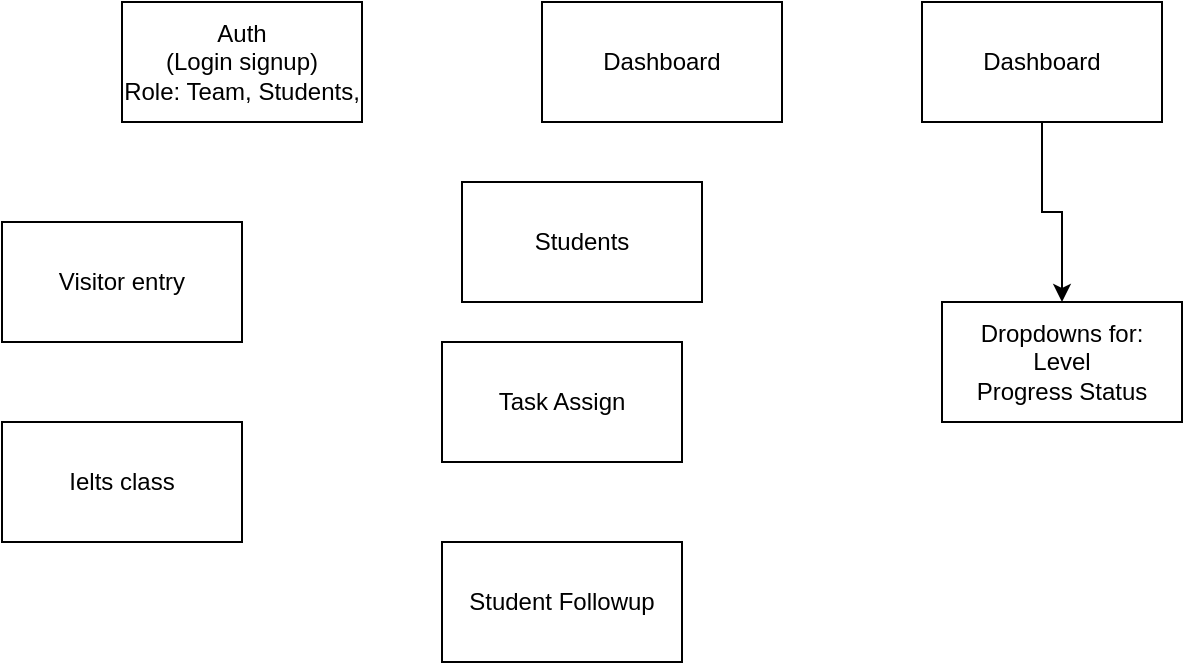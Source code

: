 <mxfile version="23.1.3" type="github">
  <diagram name="Page-1" id="oqGr2nBRPdeLXpQPlahi">
    <mxGraphModel dx="880" dy="426" grid="1" gridSize="10" guides="1" tooltips="1" connect="1" arrows="1" fold="1" page="1" pageScale="1" pageWidth="850" pageHeight="1100" math="0" shadow="0">
      <root>
        <mxCell id="0" />
        <mxCell id="1" parent="0" />
        <mxCell id="wP-FX3WplhOwGdqUjnvO-1" value="Auth&lt;br&gt;(Login signup)&lt;br&gt;Role: Team, Students," style="rounded=0;whiteSpace=wrap;html=1;" vertex="1" parent="1">
          <mxGeometry x="100" y="40" width="120" height="60" as="geometry" />
        </mxCell>
        <mxCell id="wP-FX3WplhOwGdqUjnvO-2" value="Dashboard" style="rounded=0;whiteSpace=wrap;html=1;" vertex="1" parent="1">
          <mxGeometry x="310" y="40" width="120" height="60" as="geometry" />
        </mxCell>
        <mxCell id="wP-FX3WplhOwGdqUjnvO-5" style="edgeStyle=orthogonalEdgeStyle;rounded=0;orthogonalLoop=1;jettySize=auto;html=1;" edge="1" parent="1" source="wP-FX3WplhOwGdqUjnvO-3" target="wP-FX3WplhOwGdqUjnvO-4">
          <mxGeometry relative="1" as="geometry" />
        </mxCell>
        <mxCell id="wP-FX3WplhOwGdqUjnvO-3" value="Dashboard" style="rounded=0;whiteSpace=wrap;html=1;" vertex="1" parent="1">
          <mxGeometry x="500" y="40" width="120" height="60" as="geometry" />
        </mxCell>
        <mxCell id="wP-FX3WplhOwGdqUjnvO-4" value="Dropdowns for:&lt;br&gt;Level&lt;br&gt;Progress Status" style="rounded=0;whiteSpace=wrap;html=1;" vertex="1" parent="1">
          <mxGeometry x="510" y="190" width="120" height="60" as="geometry" />
        </mxCell>
        <mxCell id="wP-FX3WplhOwGdqUjnvO-7" value="Task Assign" style="rounded=0;whiteSpace=wrap;html=1;" vertex="1" parent="1">
          <mxGeometry x="260" y="210" width="120" height="60" as="geometry" />
        </mxCell>
        <mxCell id="wP-FX3WplhOwGdqUjnvO-8" value="Student Followup" style="rounded=0;whiteSpace=wrap;html=1;" vertex="1" parent="1">
          <mxGeometry x="260" y="310" width="120" height="60" as="geometry" />
        </mxCell>
        <mxCell id="wP-FX3WplhOwGdqUjnvO-9" value="Visitor entry" style="rounded=0;whiteSpace=wrap;html=1;" vertex="1" parent="1">
          <mxGeometry x="40" y="150" width="120" height="60" as="geometry" />
        </mxCell>
        <mxCell id="wP-FX3WplhOwGdqUjnvO-10" value="Ielts class" style="rounded=0;whiteSpace=wrap;html=1;" vertex="1" parent="1">
          <mxGeometry x="40" y="250" width="120" height="60" as="geometry" />
        </mxCell>
        <mxCell id="wP-FX3WplhOwGdqUjnvO-11" value="Students" style="rounded=0;whiteSpace=wrap;html=1;" vertex="1" parent="1">
          <mxGeometry x="270" y="130" width="120" height="60" as="geometry" />
        </mxCell>
      </root>
    </mxGraphModel>
  </diagram>
</mxfile>
